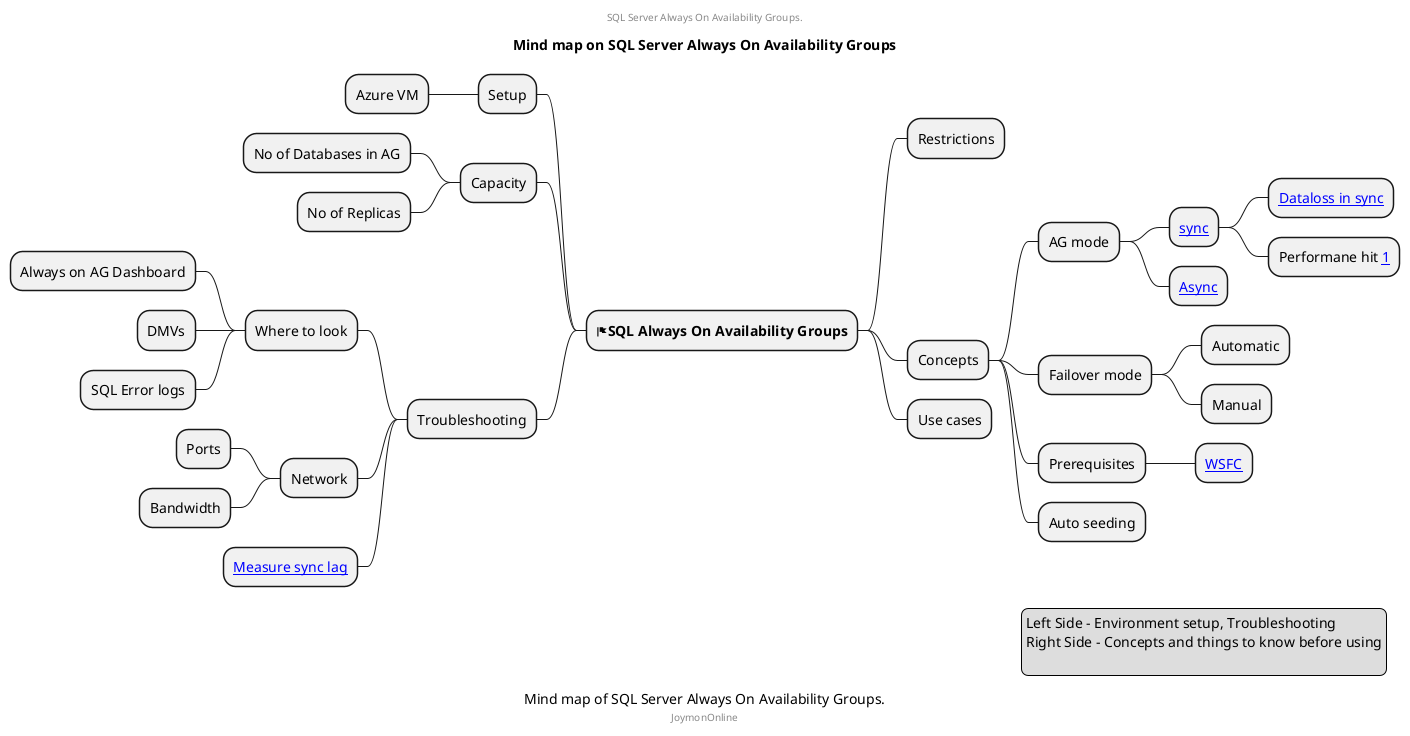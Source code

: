 @startuml
@startmindmap
caption Mind map of SQL Server Always On Availability Groups.
title Mind map on SQL Server Always On Availability Groups
center header
SQL Server Always On Availability Groups.
endheader

center footer JoymonOnline
* <&flag><b>SQL Always On Availability Groups</b>
** Restrictions
** Concepts
*** AG mode
**** [[https://docs.microsoft.com/en-us/sql/database-engine/availability-groups/windows/availability-modes-always-on-availability-groups?view=sql-server-2017#SyncCommitAvMode sync]]
***** [[https://www.brentozar.com/archive/2015/09/synchronous-alwayson-availability-groups-is-not-zero-data-loss/ Dataloss in sync]]
***** Performane hit [[https://blogs.msdn.microsoft.com/sambetts/2014/08/21/alwayson-asynchronous-vs-synchronous-commit-performance-for-sharepoint/ 1]]
**** [[https://docs.microsoft.com/en-us/sql/database-engine/availability-groups/windows/availability-modes-always-on-availability-groups?view=sql-server-2017#AsyncCommitAvMode Async]]
*** Failover mode
**** Automatic
**** Manual
*** Prerequisites
**** [[https://docs.microsoft.com/en-us/sql/database-engine/availability-groups/windows/failover-clustering-and-always-on-availability-groups-sql-server?view=sql-server-2017 WSFC]]
*** Auto seeding
** Use cases

left side

** Setup
*** Azure VM
** Capacity
*** No of Databases in AG
*** No of Replicas

** Troubleshooting
*** Where to look
**** Always on AG Dashboard
**** DMVs
**** SQL Error logs
*** Network
**** Ports
**** Bandwidth
*** [[https://www.sqlshack.com/measuring-availability-group-synchronization-lag/ Measure sync lag]]

legend right
  Left Side - Environment setup, Troubleshooting
  Right Side - Concepts and things to know before using
   
endlegend
@endmindmap
@enduml